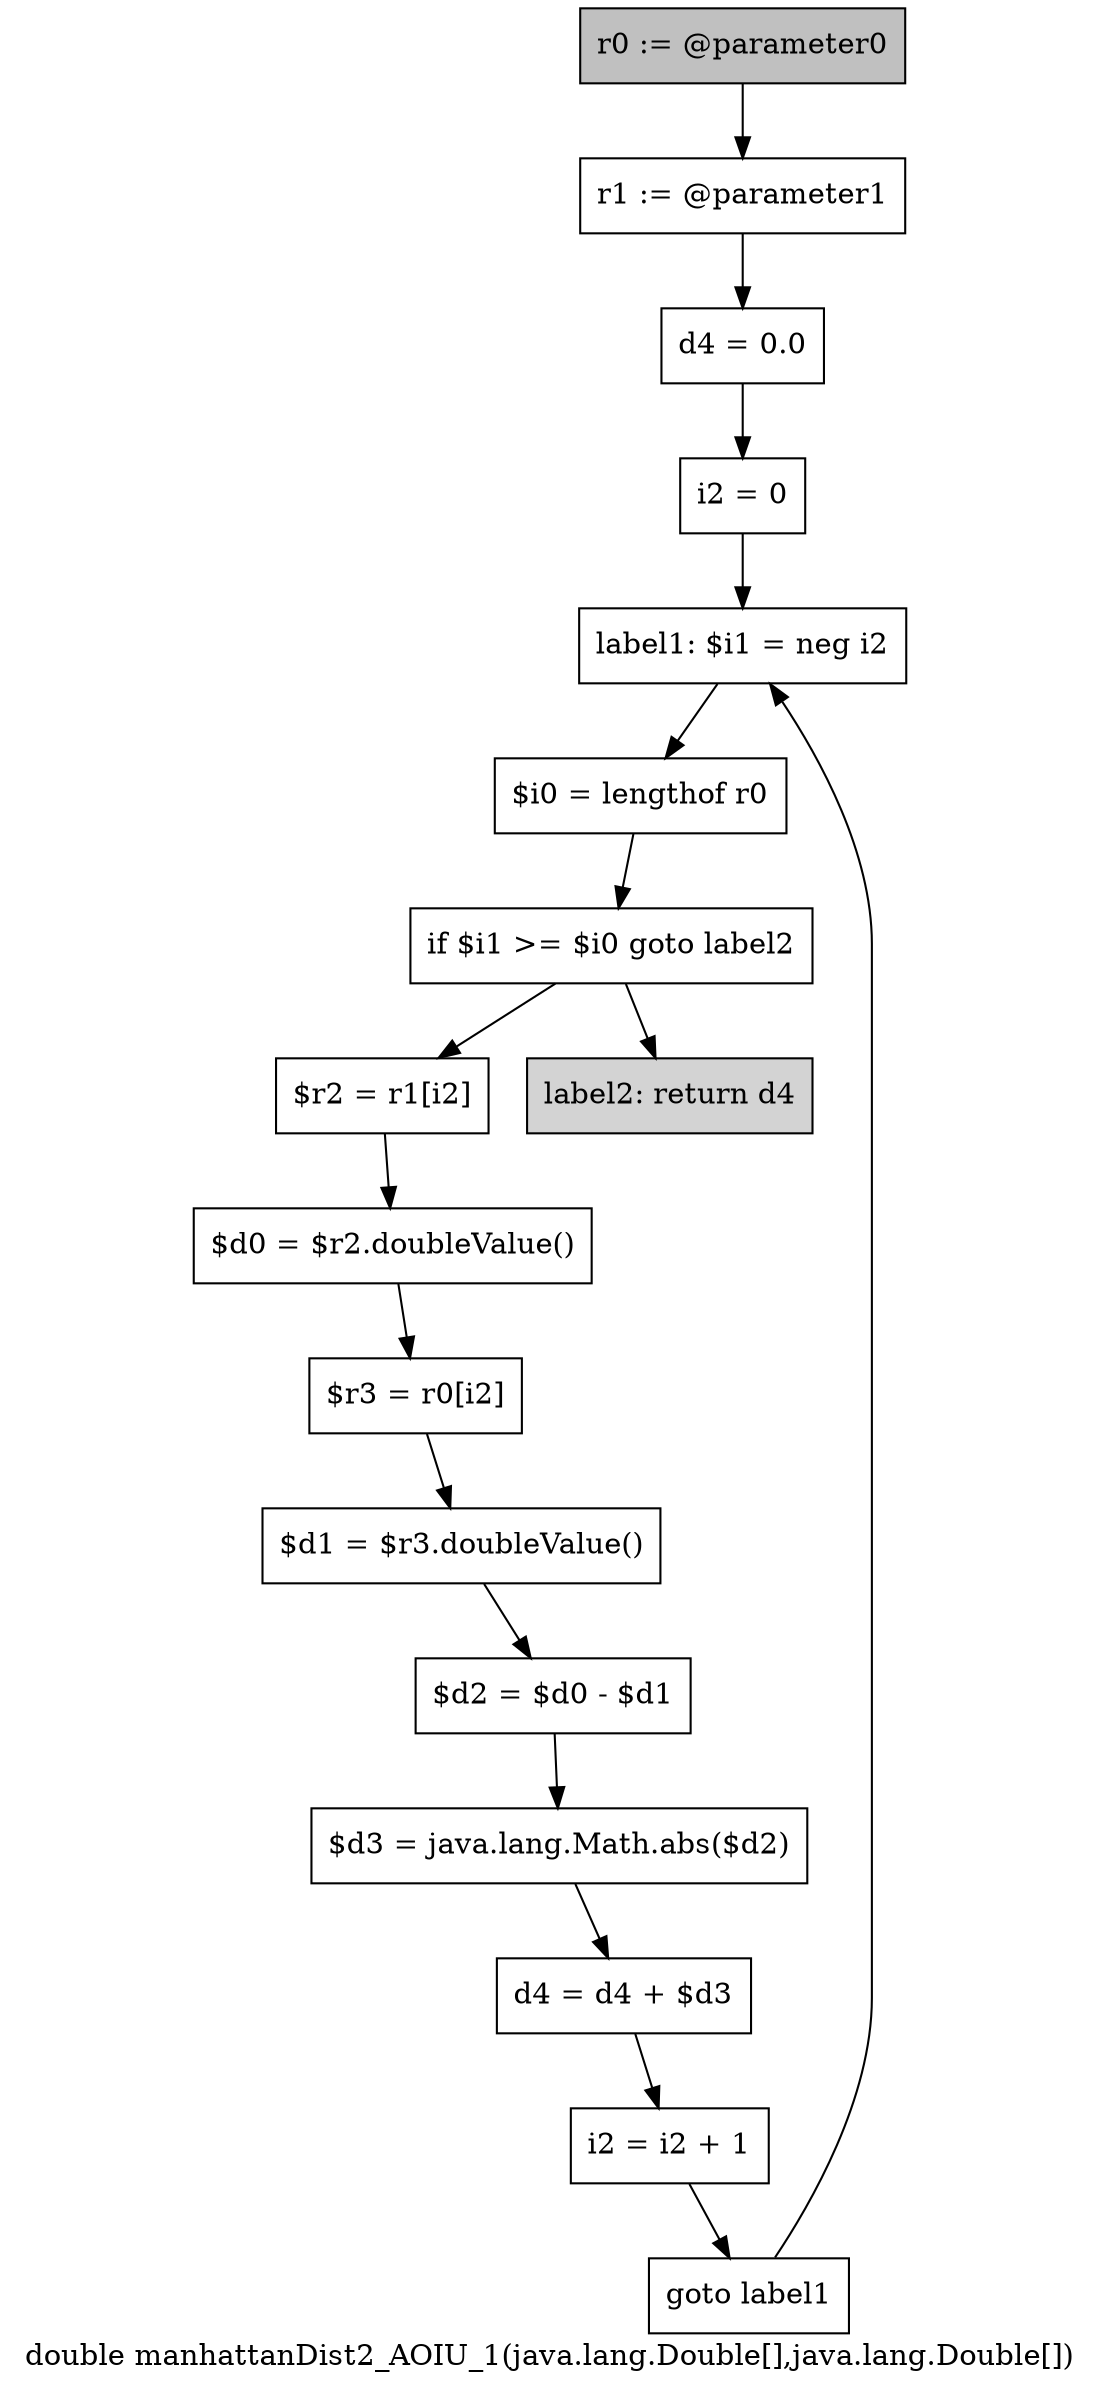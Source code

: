 digraph "double manhattanDist2_AOIU_1(java.lang.Double[],java.lang.Double[])" {
    label="double manhattanDist2_AOIU_1(java.lang.Double[],java.lang.Double[])";
    node [shape=box];
    "0" [style=filled,fillcolor=gray,label="r0 := @parameter0",];
    "1" [label="r1 := @parameter1",];
    "0"->"1";
    "2" [label="d4 = 0.0",];
    "1"->"2";
    "3" [label="i2 = 0",];
    "2"->"3";
    "4" [label="label1: $i1 = neg i2",];
    "3"->"4";
    "5" [label="$i0 = lengthof r0",];
    "4"->"5";
    "6" [label="if $i1 >= $i0 goto label2",];
    "5"->"6";
    "7" [label="$r2 = r1[i2]",];
    "6"->"7";
    "16" [style=filled,fillcolor=lightgray,label="label2: return d4",];
    "6"->"16";
    "8" [label="$d0 = $r2.doubleValue()",];
    "7"->"8";
    "9" [label="$r3 = r0[i2]",];
    "8"->"9";
    "10" [label="$d1 = $r3.doubleValue()",];
    "9"->"10";
    "11" [label="$d2 = $d0 - $d1",];
    "10"->"11";
    "12" [label="$d3 = java.lang.Math.abs($d2)",];
    "11"->"12";
    "13" [label="d4 = d4 + $d3",];
    "12"->"13";
    "14" [label="i2 = i2 + 1",];
    "13"->"14";
    "15" [label="goto label1",];
    "14"->"15";
    "15"->"4";
}
